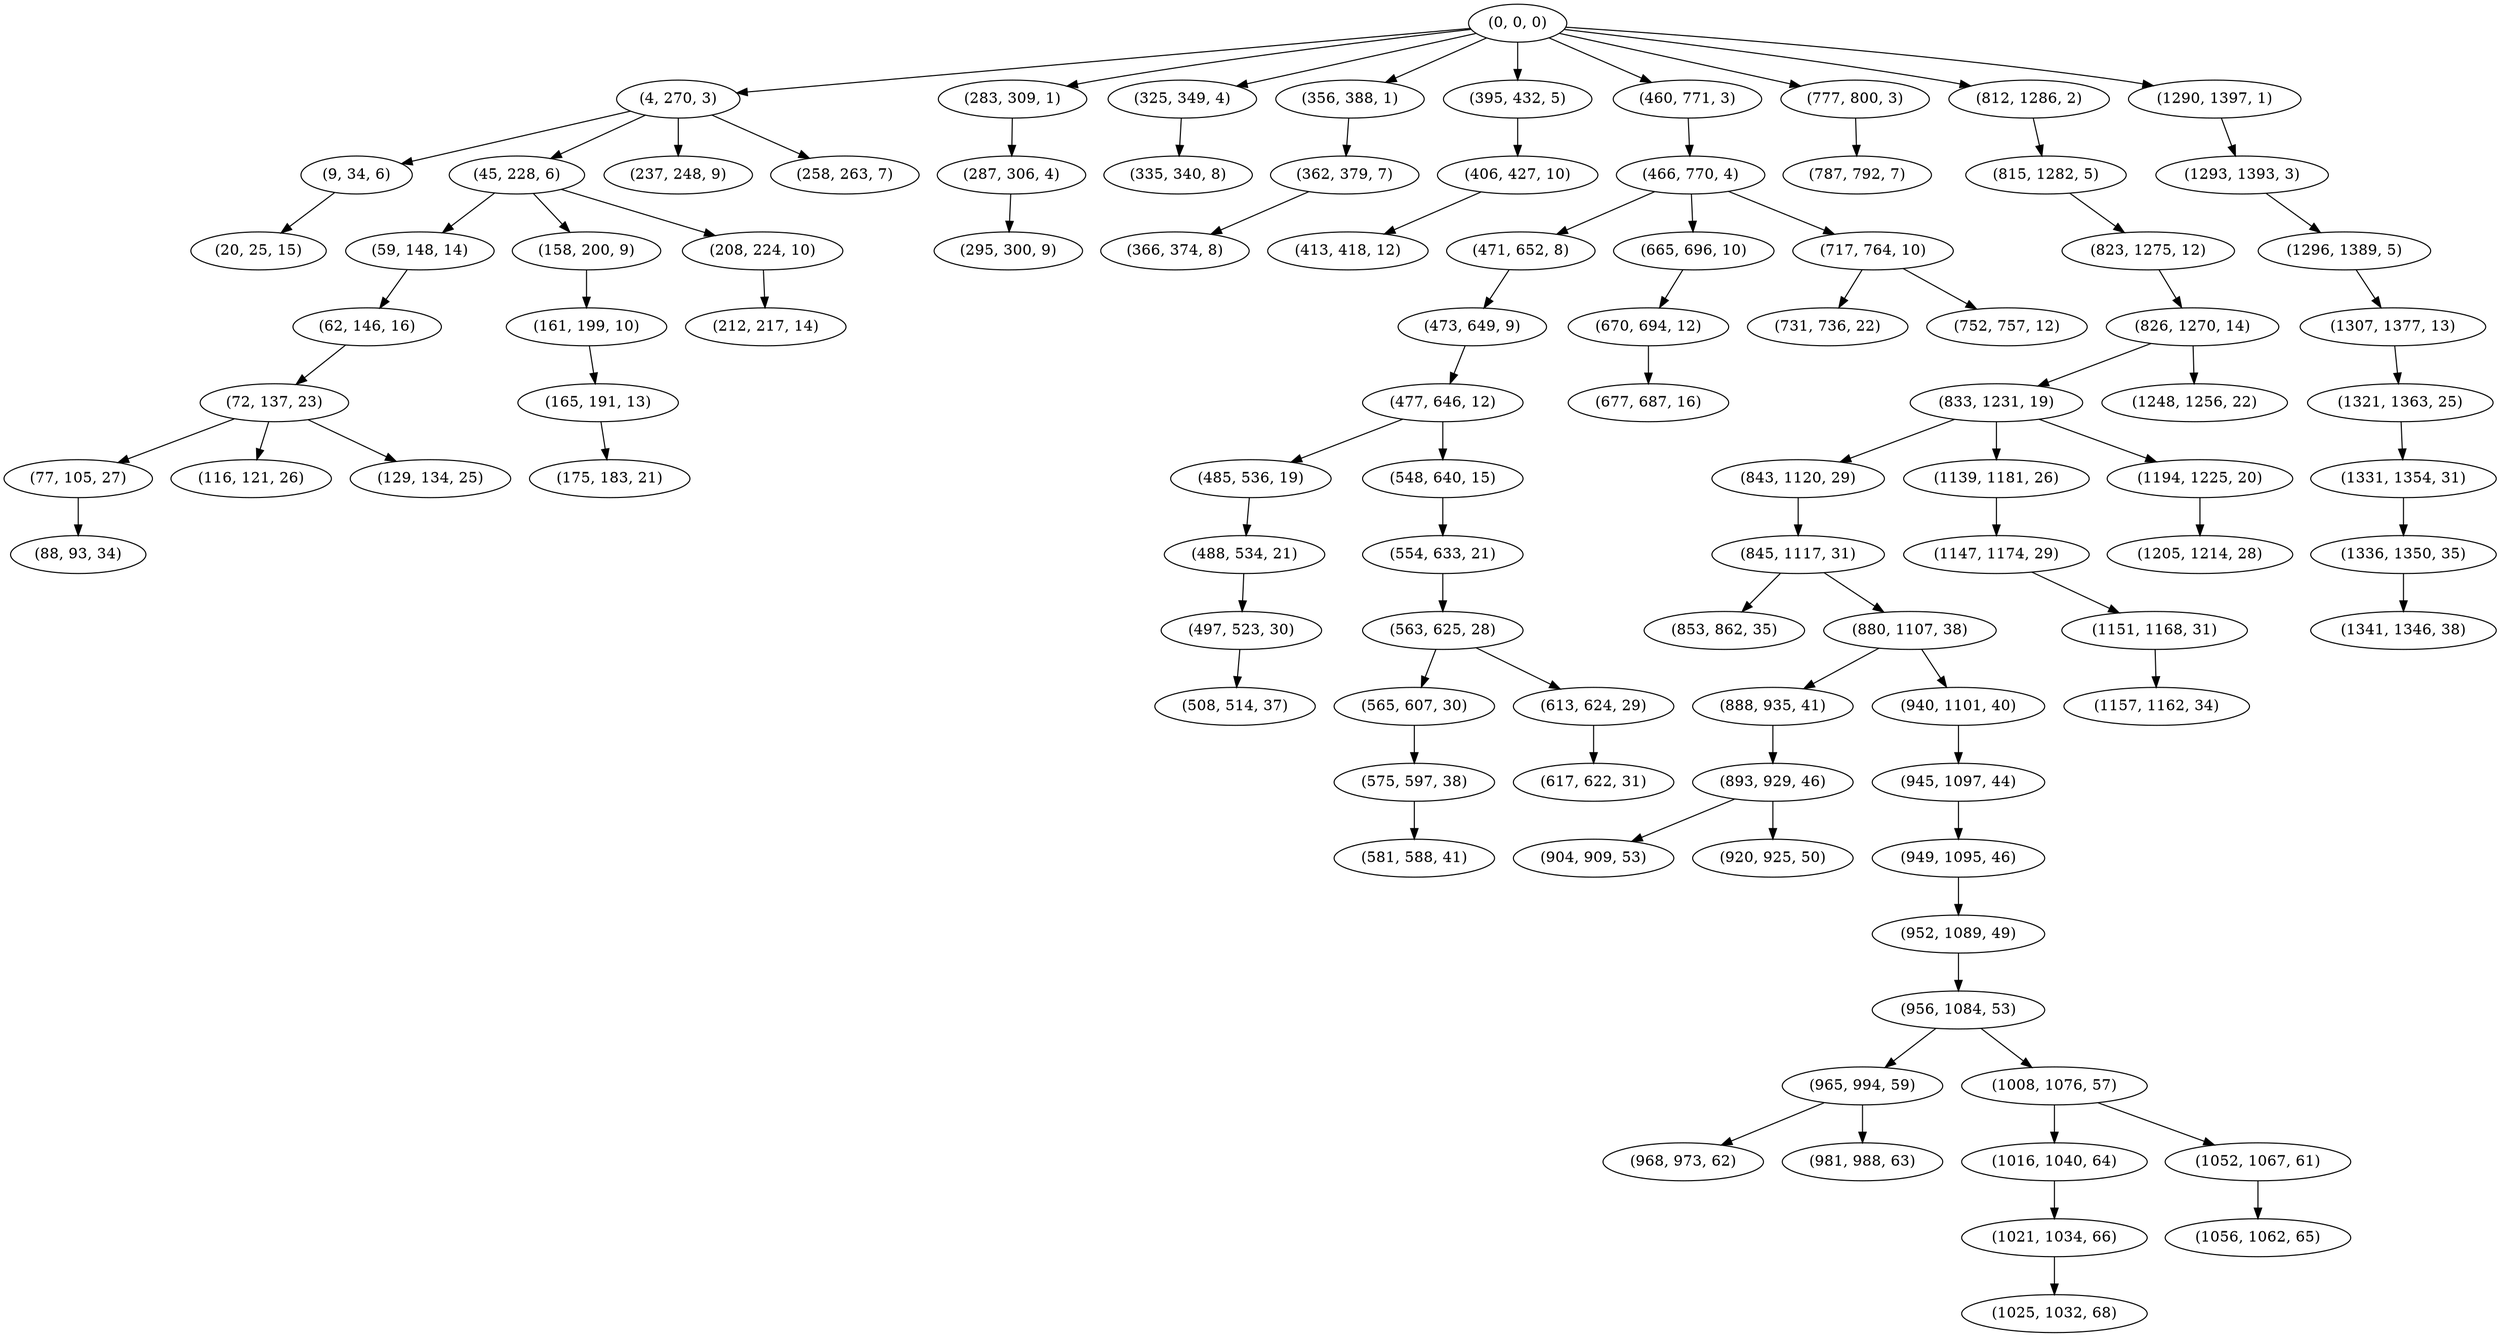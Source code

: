 digraph tree {
    "(0, 0, 0)";
    "(4, 270, 3)";
    "(9, 34, 6)";
    "(20, 25, 15)";
    "(45, 228, 6)";
    "(59, 148, 14)";
    "(62, 146, 16)";
    "(72, 137, 23)";
    "(77, 105, 27)";
    "(88, 93, 34)";
    "(116, 121, 26)";
    "(129, 134, 25)";
    "(158, 200, 9)";
    "(161, 199, 10)";
    "(165, 191, 13)";
    "(175, 183, 21)";
    "(208, 224, 10)";
    "(212, 217, 14)";
    "(237, 248, 9)";
    "(258, 263, 7)";
    "(283, 309, 1)";
    "(287, 306, 4)";
    "(295, 300, 9)";
    "(325, 349, 4)";
    "(335, 340, 8)";
    "(356, 388, 1)";
    "(362, 379, 7)";
    "(366, 374, 8)";
    "(395, 432, 5)";
    "(406, 427, 10)";
    "(413, 418, 12)";
    "(460, 771, 3)";
    "(466, 770, 4)";
    "(471, 652, 8)";
    "(473, 649, 9)";
    "(477, 646, 12)";
    "(485, 536, 19)";
    "(488, 534, 21)";
    "(497, 523, 30)";
    "(508, 514, 37)";
    "(548, 640, 15)";
    "(554, 633, 21)";
    "(563, 625, 28)";
    "(565, 607, 30)";
    "(575, 597, 38)";
    "(581, 588, 41)";
    "(613, 624, 29)";
    "(617, 622, 31)";
    "(665, 696, 10)";
    "(670, 694, 12)";
    "(677, 687, 16)";
    "(717, 764, 10)";
    "(731, 736, 22)";
    "(752, 757, 12)";
    "(777, 800, 3)";
    "(787, 792, 7)";
    "(812, 1286, 2)";
    "(815, 1282, 5)";
    "(823, 1275, 12)";
    "(826, 1270, 14)";
    "(833, 1231, 19)";
    "(843, 1120, 29)";
    "(845, 1117, 31)";
    "(853, 862, 35)";
    "(880, 1107, 38)";
    "(888, 935, 41)";
    "(893, 929, 46)";
    "(904, 909, 53)";
    "(920, 925, 50)";
    "(940, 1101, 40)";
    "(945, 1097, 44)";
    "(949, 1095, 46)";
    "(952, 1089, 49)";
    "(956, 1084, 53)";
    "(965, 994, 59)";
    "(968, 973, 62)";
    "(981, 988, 63)";
    "(1008, 1076, 57)";
    "(1016, 1040, 64)";
    "(1021, 1034, 66)";
    "(1025, 1032, 68)";
    "(1052, 1067, 61)";
    "(1056, 1062, 65)";
    "(1139, 1181, 26)";
    "(1147, 1174, 29)";
    "(1151, 1168, 31)";
    "(1157, 1162, 34)";
    "(1194, 1225, 20)";
    "(1205, 1214, 28)";
    "(1248, 1256, 22)";
    "(1290, 1397, 1)";
    "(1293, 1393, 3)";
    "(1296, 1389, 5)";
    "(1307, 1377, 13)";
    "(1321, 1363, 25)";
    "(1331, 1354, 31)";
    "(1336, 1350, 35)";
    "(1341, 1346, 38)";
    "(0, 0, 0)" -> "(4, 270, 3)";
    "(0, 0, 0)" -> "(283, 309, 1)";
    "(0, 0, 0)" -> "(325, 349, 4)";
    "(0, 0, 0)" -> "(356, 388, 1)";
    "(0, 0, 0)" -> "(395, 432, 5)";
    "(0, 0, 0)" -> "(460, 771, 3)";
    "(0, 0, 0)" -> "(777, 800, 3)";
    "(0, 0, 0)" -> "(812, 1286, 2)";
    "(0, 0, 0)" -> "(1290, 1397, 1)";
    "(4, 270, 3)" -> "(9, 34, 6)";
    "(4, 270, 3)" -> "(45, 228, 6)";
    "(4, 270, 3)" -> "(237, 248, 9)";
    "(4, 270, 3)" -> "(258, 263, 7)";
    "(9, 34, 6)" -> "(20, 25, 15)";
    "(45, 228, 6)" -> "(59, 148, 14)";
    "(45, 228, 6)" -> "(158, 200, 9)";
    "(45, 228, 6)" -> "(208, 224, 10)";
    "(59, 148, 14)" -> "(62, 146, 16)";
    "(62, 146, 16)" -> "(72, 137, 23)";
    "(72, 137, 23)" -> "(77, 105, 27)";
    "(72, 137, 23)" -> "(116, 121, 26)";
    "(72, 137, 23)" -> "(129, 134, 25)";
    "(77, 105, 27)" -> "(88, 93, 34)";
    "(158, 200, 9)" -> "(161, 199, 10)";
    "(161, 199, 10)" -> "(165, 191, 13)";
    "(165, 191, 13)" -> "(175, 183, 21)";
    "(208, 224, 10)" -> "(212, 217, 14)";
    "(283, 309, 1)" -> "(287, 306, 4)";
    "(287, 306, 4)" -> "(295, 300, 9)";
    "(325, 349, 4)" -> "(335, 340, 8)";
    "(356, 388, 1)" -> "(362, 379, 7)";
    "(362, 379, 7)" -> "(366, 374, 8)";
    "(395, 432, 5)" -> "(406, 427, 10)";
    "(406, 427, 10)" -> "(413, 418, 12)";
    "(460, 771, 3)" -> "(466, 770, 4)";
    "(466, 770, 4)" -> "(471, 652, 8)";
    "(466, 770, 4)" -> "(665, 696, 10)";
    "(466, 770, 4)" -> "(717, 764, 10)";
    "(471, 652, 8)" -> "(473, 649, 9)";
    "(473, 649, 9)" -> "(477, 646, 12)";
    "(477, 646, 12)" -> "(485, 536, 19)";
    "(477, 646, 12)" -> "(548, 640, 15)";
    "(485, 536, 19)" -> "(488, 534, 21)";
    "(488, 534, 21)" -> "(497, 523, 30)";
    "(497, 523, 30)" -> "(508, 514, 37)";
    "(548, 640, 15)" -> "(554, 633, 21)";
    "(554, 633, 21)" -> "(563, 625, 28)";
    "(563, 625, 28)" -> "(565, 607, 30)";
    "(563, 625, 28)" -> "(613, 624, 29)";
    "(565, 607, 30)" -> "(575, 597, 38)";
    "(575, 597, 38)" -> "(581, 588, 41)";
    "(613, 624, 29)" -> "(617, 622, 31)";
    "(665, 696, 10)" -> "(670, 694, 12)";
    "(670, 694, 12)" -> "(677, 687, 16)";
    "(717, 764, 10)" -> "(731, 736, 22)";
    "(717, 764, 10)" -> "(752, 757, 12)";
    "(777, 800, 3)" -> "(787, 792, 7)";
    "(812, 1286, 2)" -> "(815, 1282, 5)";
    "(815, 1282, 5)" -> "(823, 1275, 12)";
    "(823, 1275, 12)" -> "(826, 1270, 14)";
    "(826, 1270, 14)" -> "(833, 1231, 19)";
    "(826, 1270, 14)" -> "(1248, 1256, 22)";
    "(833, 1231, 19)" -> "(843, 1120, 29)";
    "(833, 1231, 19)" -> "(1139, 1181, 26)";
    "(833, 1231, 19)" -> "(1194, 1225, 20)";
    "(843, 1120, 29)" -> "(845, 1117, 31)";
    "(845, 1117, 31)" -> "(853, 862, 35)";
    "(845, 1117, 31)" -> "(880, 1107, 38)";
    "(880, 1107, 38)" -> "(888, 935, 41)";
    "(880, 1107, 38)" -> "(940, 1101, 40)";
    "(888, 935, 41)" -> "(893, 929, 46)";
    "(893, 929, 46)" -> "(904, 909, 53)";
    "(893, 929, 46)" -> "(920, 925, 50)";
    "(940, 1101, 40)" -> "(945, 1097, 44)";
    "(945, 1097, 44)" -> "(949, 1095, 46)";
    "(949, 1095, 46)" -> "(952, 1089, 49)";
    "(952, 1089, 49)" -> "(956, 1084, 53)";
    "(956, 1084, 53)" -> "(965, 994, 59)";
    "(956, 1084, 53)" -> "(1008, 1076, 57)";
    "(965, 994, 59)" -> "(968, 973, 62)";
    "(965, 994, 59)" -> "(981, 988, 63)";
    "(1008, 1076, 57)" -> "(1016, 1040, 64)";
    "(1008, 1076, 57)" -> "(1052, 1067, 61)";
    "(1016, 1040, 64)" -> "(1021, 1034, 66)";
    "(1021, 1034, 66)" -> "(1025, 1032, 68)";
    "(1052, 1067, 61)" -> "(1056, 1062, 65)";
    "(1139, 1181, 26)" -> "(1147, 1174, 29)";
    "(1147, 1174, 29)" -> "(1151, 1168, 31)";
    "(1151, 1168, 31)" -> "(1157, 1162, 34)";
    "(1194, 1225, 20)" -> "(1205, 1214, 28)";
    "(1290, 1397, 1)" -> "(1293, 1393, 3)";
    "(1293, 1393, 3)" -> "(1296, 1389, 5)";
    "(1296, 1389, 5)" -> "(1307, 1377, 13)";
    "(1307, 1377, 13)" -> "(1321, 1363, 25)";
    "(1321, 1363, 25)" -> "(1331, 1354, 31)";
    "(1331, 1354, 31)" -> "(1336, 1350, 35)";
    "(1336, 1350, 35)" -> "(1341, 1346, 38)";
}
